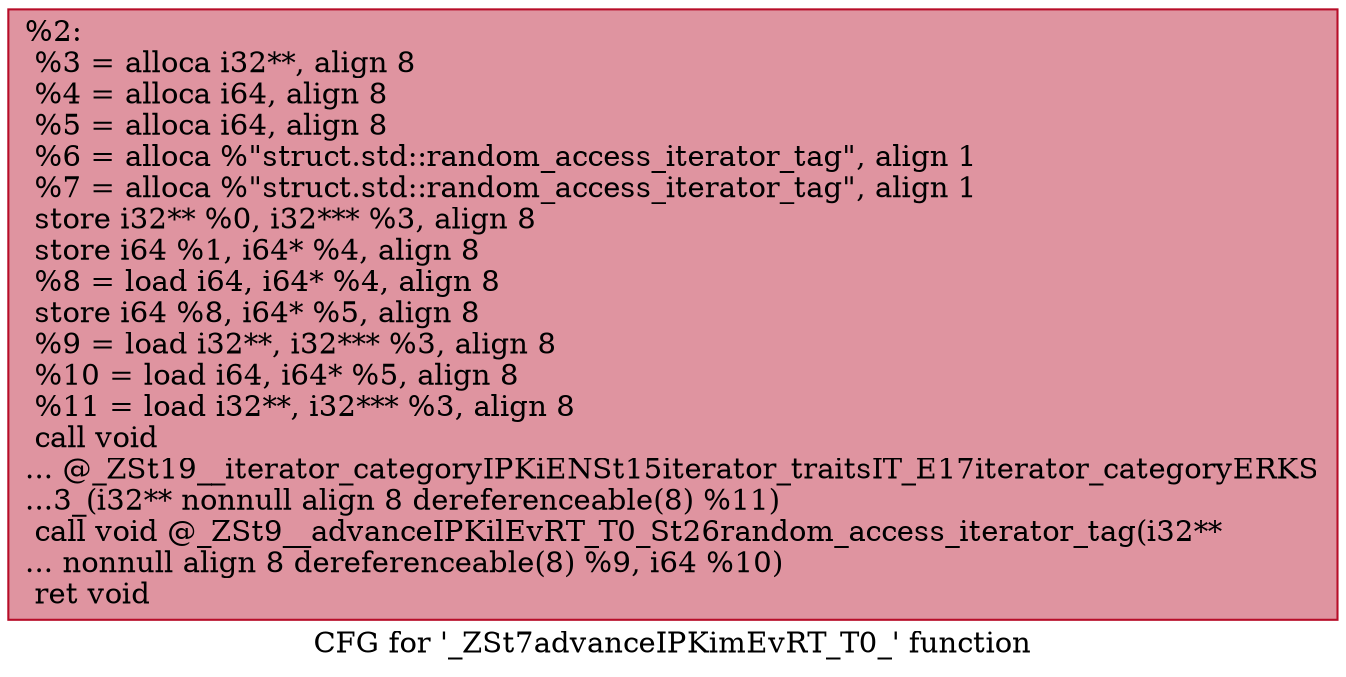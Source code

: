 digraph "CFG for '_ZSt7advanceIPKimEvRT_T0_' function" {
	label="CFG for '_ZSt7advanceIPKimEvRT_T0_' function";

	Node0x5617d78373d0 [shape=record,color="#b70d28ff", style=filled, fillcolor="#b70d2870",label="{%2:\l  %3 = alloca i32**, align 8\l  %4 = alloca i64, align 8\l  %5 = alloca i64, align 8\l  %6 = alloca %\"struct.std::random_access_iterator_tag\", align 1\l  %7 = alloca %\"struct.std::random_access_iterator_tag\", align 1\l  store i32** %0, i32*** %3, align 8\l  store i64 %1, i64* %4, align 8\l  %8 = load i64, i64* %4, align 8\l  store i64 %8, i64* %5, align 8\l  %9 = load i32**, i32*** %3, align 8\l  %10 = load i64, i64* %5, align 8\l  %11 = load i32**, i32*** %3, align 8\l  call void\l... @_ZSt19__iterator_categoryIPKiENSt15iterator_traitsIT_E17iterator_categoryERKS\l...3_(i32** nonnull align 8 dereferenceable(8) %11)\l  call void @_ZSt9__advanceIPKilEvRT_T0_St26random_access_iterator_tag(i32**\l... nonnull align 8 dereferenceable(8) %9, i64 %10)\l  ret void\l}"];
}
